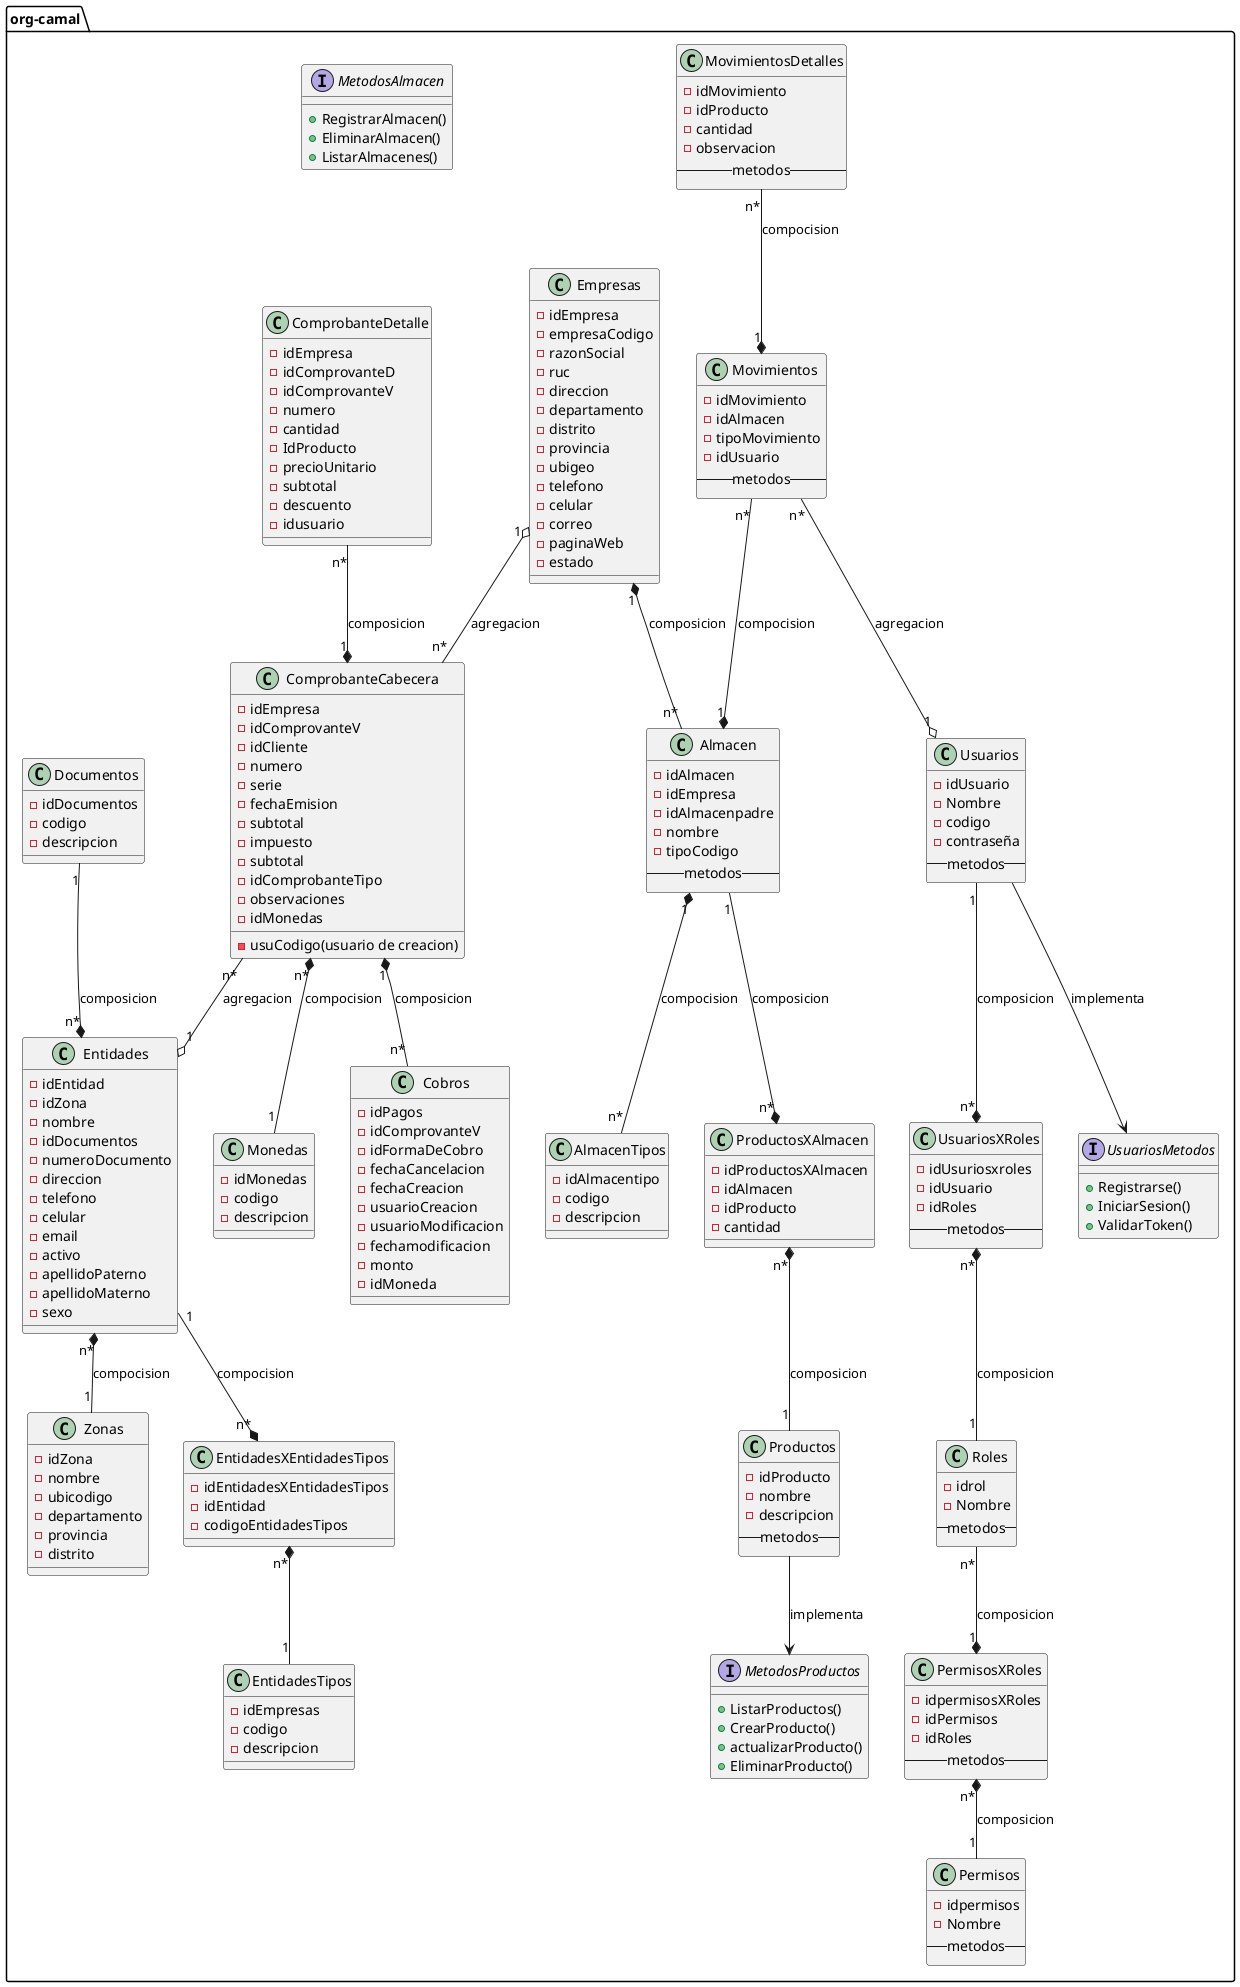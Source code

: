 @startuml

package "org-camal" {
    class Usuarios {
        -idUsuario
        -Nombre
        -codigo
        -contraseña
        --metodos--
    }
    class Roles {
        -idrol
        -Nombre
        --metodos--
    }
    class Permisos {
        -idpermisos
        -Nombre
        --metodos--
    }
    class UsuariosXRoles {
        -idUsuriosxroles
        -idUsuario
        -idRoles
        --metodos--
    }
    class PermisosXRoles {
        -idpermisosXRoles
        -idPermisos
        -idRoles
        --metodos--
    }

    interface UsuariosMetodos{
        + Registrarse()
        + IniciarSesion()
        + ValidarToken()
    }
    interface MetodosProductos{
            + ListarProductos()
            + CrearProducto()
            + actualizarProducto()
            + EliminarProducto()
    }
    class Productos {
        -idProducto
        -nombre
        -descripcion
        --metodos--
    }
    class Movimientos {
        -idMovimiento
        -idAlmacen
        -tipoMovimiento
        -idUsuario
        --metodos--
    }
    class MovimientosDetalles {
        -idMovimiento
        -idProducto
        -cantidad
        -observacion
        --metodos--
    }
    class Almacen {
        -idAlmacen
        -idEmpresa
        -idAlmacenpadre
        -nombre
        -tipoCodigo
        --metodos--
    }
    class AlmacenTipos {
        -idAlmacentipo
        -codigo
        -descripcion
    }
    class ProductosXAlmacen {
        -idProductosXAlmacen
        -idAlmacen
        -idProducto
        -cantidad
    }
    class Empresas {
        -idEmpresa
        -empresaCodigo
        -razonSocial
        -ruc
        -direccion
        -departamento
        -distrito
        -provincia
        -ubigeo
        -telefono
        -celular
        -correo
        -paginaWeb
        -estado
    }
    class ComprobanteCabecera{
        -idEmpresa
        -idComprovanteV
        -idCliente
        -numero
        -serie
        -fechaEmision
        -subtotal
        -impuesto
        -subtotal
        -idComprobanteTipo
        -usuCodigo(usuario de creacion)
        -observaciones
        -idMonedas
    }
    class ComprobanteDetalle{
        -idEmpresa
        -idComprovanteD
        -idComprovanteV
        -numero
        -cantidad
        -IdProducto
        -precioUnitario
        -subtotal
        -descuento
        -idusuario

        }
    class Cobros {
        -idPagos
        -idComprovanteV
        -idFormaDeCobro
        -fechaCancelacion
        -fechaCreacion
        -usuarioCreacion
        -usuarioModificacion
        -fechamodificacion
        -monto
        -idMoneda
    }
    class Documentos {
        -idDocumentos
        -codigo
        -descripcion
    }
    class  Entidades {
        -idEntidad
        -idZona
        -nombre
        -idDocumentos
        -numeroDocumento
        -direccion
        -telefono
        -celular
        -email
        -activo
        -apellidoPaterno
        -apellidoMaterno
        -sexo

    }
    class Zonas{
        -idZona
        -nombre
        -ubicodigo
        -departamento
        -provincia
        -distrito
    }
    class EntidadesTipos {
        -idEmpresas
        -codigo
        -descripcion
    }
    class EntidadesXEntidadesTipos {
        -idEntidadesXEntidadesTipos
        -idEntidad
        -codigoEntidadesTipos
    }
    class Monedas {
        -idMonedas
        -codigo
        -descripcion
    }
    interface MetodosAlmacen{
            + RegistrarAlmacen()
            + EliminarAlmacen()
            + ListarAlmacenes()
        }
    Usuarios --> UsuariosMetodos: implementa
    Usuarios "1" --* "n*" UsuariosXRoles: composicion
    UsuariosXRoles "n*" *-- "1" Roles : composicion
    Roles "n*" --* "1" PermisosXRoles : composicion
    PermisosXRoles "n*" *-- "1" Permisos : composicion

    Almacen "1" *-- "n*" AlmacenTipos: compocision
    Almacen "1" --* "n*" ProductosXAlmacen: composicion
    Empresas "1" *-- "n*" Almacen : composicion
    Empresas "1" o-- "n*" ComprobanteCabecera: agregacion
    ComprobanteDetalle "n*" --* "1" ComprobanteCabecera : composicion
    ComprobanteCabecera "1" *-- "n*" Cobros : composicion
    ComprobanteCabecera "n*" --o "1" Entidades : agregacion
    ComprobanteCabecera "n*" *-- "1" Monedas : compocision
    Entidades "1" --* "n*" EntidadesXEntidadesTipos : compocision
    EntidadesXEntidadesTipos "n*" *-- "1" EntidadesTipos
    Documentos "1" --* "n*" Entidades: composicion
    Entidades "n*" *-- "1" Zonas : compocision
    Productos --> MetodosProductos: implementa
    ProductosXAlmacen "n*" *-- "1" Productos: composicion
    Movimientos "n*"--o "1" Usuarios: agregacion
    MovimientosDetalles "n*" --* "1" Movimientos: compocision
    Movimientos "n*" --* "1" Almacen: compocision

@enduml